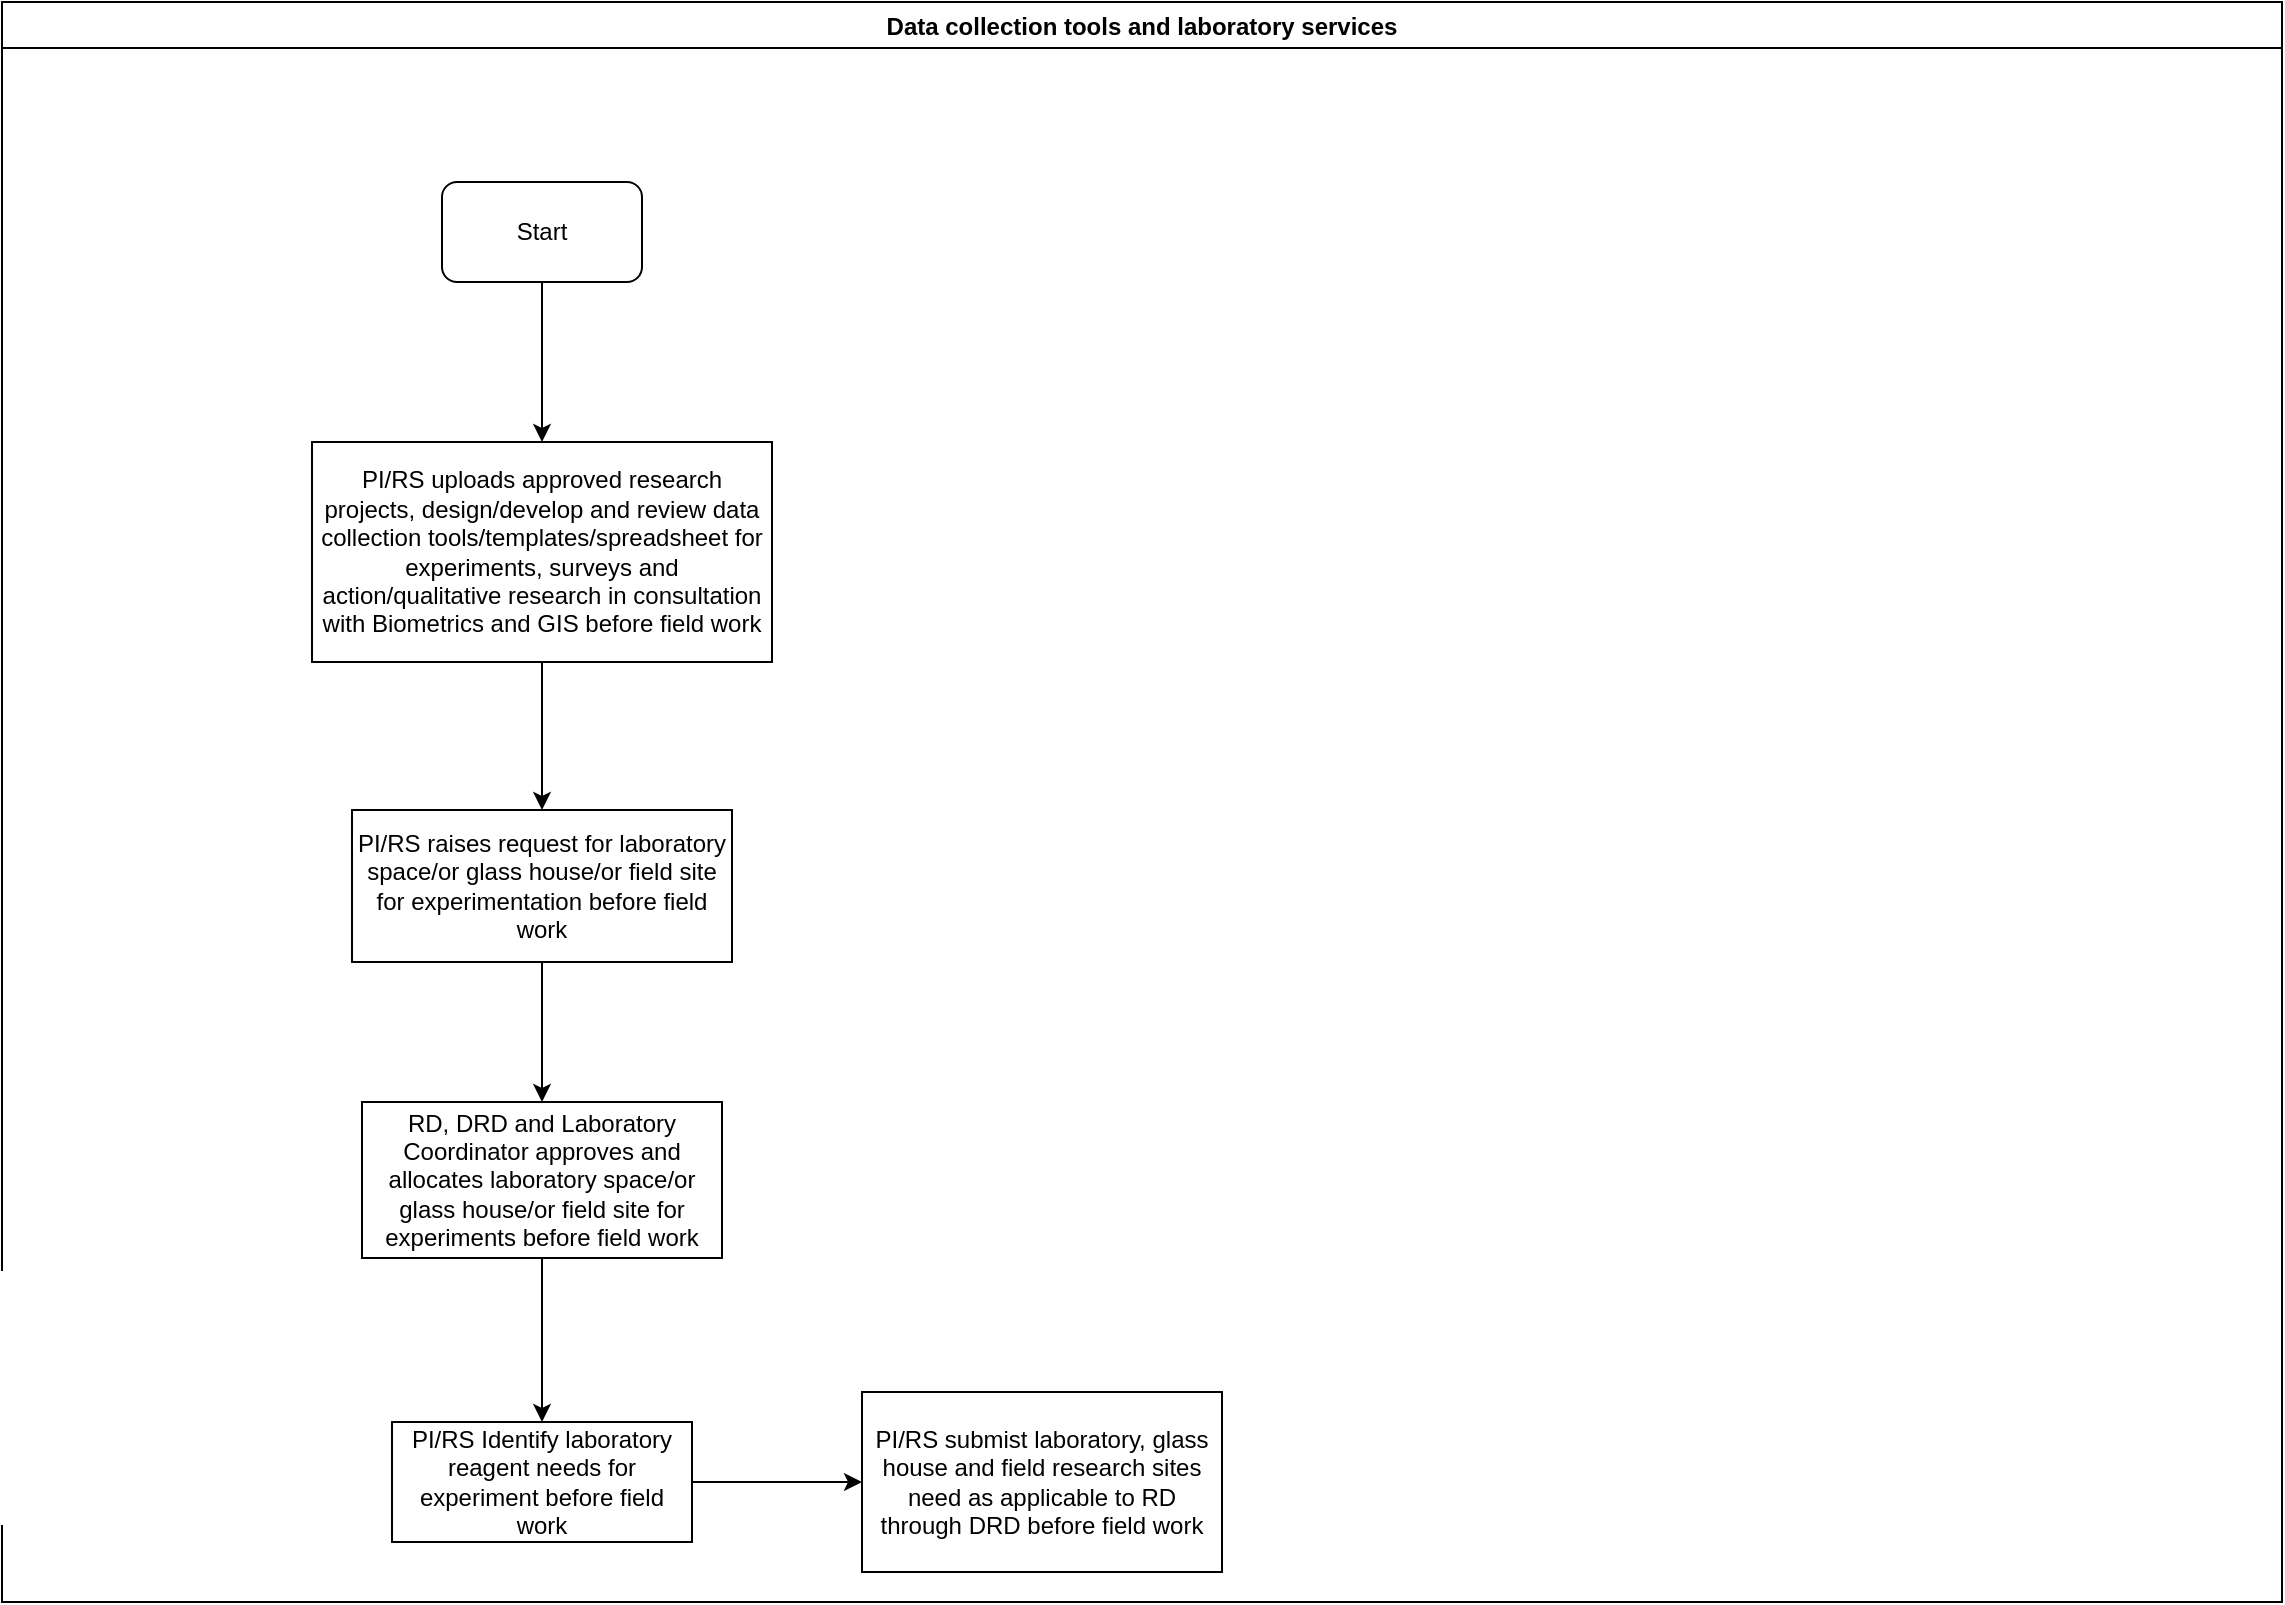 <mxfile version="14.2.7" type="github">
  <diagram id="9AUTSeqywhxO679KxUz8" name="Page-1">
    <mxGraphModel dx="1038" dy="547" grid="1" gridSize="10" guides="1" tooltips="1" connect="1" arrows="1" fold="1" page="1" pageScale="1" pageWidth="1169" pageHeight="827" math="0" shadow="0">
      <root>
        <mxCell id="0" />
        <mxCell id="1" parent="0" />
        <mxCell id="5i5uavK7HOHlnxQsCkVr-1" value="Data collection tools and laboratory services" style="swimlane;startSize=23;" vertex="1" parent="1">
          <mxGeometry x="10" y="10" width="1140" height="800" as="geometry" />
        </mxCell>
        <mxCell id="5i5uavK7HOHlnxQsCkVr-2" value="Start" style="rounded=1;whiteSpace=wrap;html=1;" vertex="1" parent="5i5uavK7HOHlnxQsCkVr-1">
          <mxGeometry x="220" y="90" width="100" height="50" as="geometry" />
        </mxCell>
        <mxCell id="5i5uavK7HOHlnxQsCkVr-5" value="PI/RS uploads approved research projects, design/develop and review data collection tools/templates/spreadsheet for experiments, surveys and action/qualitative research in consultation with Biometrics and GIS before field work" style="rounded=0;whiteSpace=wrap;html=1;" vertex="1" parent="5i5uavK7HOHlnxQsCkVr-1">
          <mxGeometry x="155" y="220" width="230" height="110" as="geometry" />
        </mxCell>
        <mxCell id="5i5uavK7HOHlnxQsCkVr-4" value="" style="edgeStyle=orthogonalEdgeStyle;rounded=0;orthogonalLoop=1;jettySize=auto;html=1;" edge="1" parent="5i5uavK7HOHlnxQsCkVr-1" source="5i5uavK7HOHlnxQsCkVr-2" target="5i5uavK7HOHlnxQsCkVr-5">
          <mxGeometry relative="1" as="geometry">
            <mxPoint x="270" y="215" as="targetPoint" />
          </mxGeometry>
        </mxCell>
        <mxCell id="5i5uavK7HOHlnxQsCkVr-6" value="PI/RS raises request for laboratory space/or glass house/or field site for experimentation before field work" style="whiteSpace=wrap;html=1;rounded=0;" vertex="1" parent="5i5uavK7HOHlnxQsCkVr-1">
          <mxGeometry x="175" y="404" width="190" height="76" as="geometry" />
        </mxCell>
        <mxCell id="5i5uavK7HOHlnxQsCkVr-7" value="" style="edgeStyle=orthogonalEdgeStyle;rounded=0;orthogonalLoop=1;jettySize=auto;html=1;" edge="1" parent="5i5uavK7HOHlnxQsCkVr-1" source="5i5uavK7HOHlnxQsCkVr-5" target="5i5uavK7HOHlnxQsCkVr-6">
          <mxGeometry relative="1" as="geometry" />
        </mxCell>
        <mxCell id="5i5uavK7HOHlnxQsCkVr-10" value="PI/RS Identify laboratory reagent needs for experiment before field work" style="whiteSpace=wrap;html=1;rounded=0;" vertex="1" parent="5i5uavK7HOHlnxQsCkVr-1">
          <mxGeometry x="195" y="710" width="150" height="60" as="geometry" />
        </mxCell>
        <mxCell id="5i5uavK7HOHlnxQsCkVr-12" value="PI/RS submist laboratory, glass house and field research sites need as applicable to RD through DRD before field work" style="whiteSpace=wrap;html=1;rounded=0;" vertex="1" parent="5i5uavK7HOHlnxQsCkVr-1">
          <mxGeometry x="430" y="695" width="180" height="90" as="geometry" />
        </mxCell>
        <mxCell id="5i5uavK7HOHlnxQsCkVr-13" value="" style="edgeStyle=orthogonalEdgeStyle;rounded=0;orthogonalLoop=1;jettySize=auto;html=1;" edge="1" parent="5i5uavK7HOHlnxQsCkVr-1" source="5i5uavK7HOHlnxQsCkVr-10" target="5i5uavK7HOHlnxQsCkVr-12">
          <mxGeometry relative="1" as="geometry" />
        </mxCell>
        <mxCell id="5i5uavK7HOHlnxQsCkVr-11" value="" style="edgeStyle=orthogonalEdgeStyle;rounded=0;orthogonalLoop=1;jettySize=auto;html=1;" edge="1" parent="1" source="5i5uavK7HOHlnxQsCkVr-8" target="5i5uavK7HOHlnxQsCkVr-10">
          <mxGeometry relative="1" as="geometry" />
        </mxCell>
        <mxCell id="5i5uavK7HOHlnxQsCkVr-8" value="RD, DRD and Laboratory Coordinator approves and allocates laboratory space/or glass house/or field site for experiments before field work" style="whiteSpace=wrap;html=1;rounded=0;" vertex="1" parent="1">
          <mxGeometry x="190" y="560" width="180" height="78" as="geometry" />
        </mxCell>
        <mxCell id="5i5uavK7HOHlnxQsCkVr-9" value="" style="edgeStyle=orthogonalEdgeStyle;rounded=0;orthogonalLoop=1;jettySize=auto;html=1;" edge="1" parent="1" source="5i5uavK7HOHlnxQsCkVr-6" target="5i5uavK7HOHlnxQsCkVr-8">
          <mxGeometry relative="1" as="geometry" />
        </mxCell>
      </root>
    </mxGraphModel>
  </diagram>
</mxfile>
